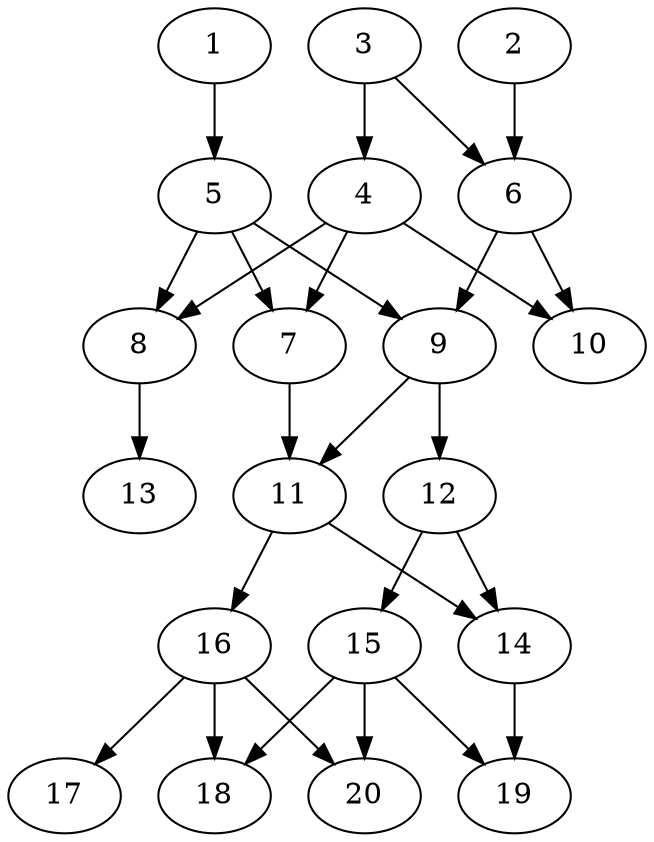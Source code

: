 // DAG automatically generated by daggen at Thu Oct  3 13:58:42 2019
// ./daggen --dot -n 20 --ccr 0.4 --fat 0.5 --regular 0.7 --density 0.6 --mindata 5242880 --maxdata 52428800 
digraph G {
  1 [size="97167360", alpha="0.16", expect_size="38866944"] 
  1 -> 5 [size ="38866944"]
  2 [size="112911360", alpha="0.20", expect_size="45164544"] 
  2 -> 6 [size ="45164544"]
  3 [size="78484480", alpha="0.17", expect_size="31393792"] 
  3 -> 4 [size ="31393792"]
  3 -> 6 [size ="31393792"]
  4 [size="74483200", alpha="0.14", expect_size="29793280"] 
  4 -> 7 [size ="29793280"]
  4 -> 8 [size ="29793280"]
  4 -> 10 [size ="29793280"]
  5 [size="69946880", alpha="0.04", expect_size="27978752"] 
  5 -> 7 [size ="27978752"]
  5 -> 8 [size ="27978752"]
  5 -> 9 [size ="27978752"]
  6 [size="121830400", alpha="0.10", expect_size="48732160"] 
  6 -> 9 [size ="48732160"]
  6 -> 10 [size ="48732160"]
  7 [size="95155200", alpha="0.08", expect_size="38062080"] 
  7 -> 11 [size ="38062080"]
  8 [size="123642880", alpha="0.17", expect_size="49457152"] 
  8 -> 13 [size ="49457152"]
  9 [size="102973440", alpha="0.01", expect_size="41189376"] 
  9 -> 11 [size ="41189376"]
  9 -> 12 [size ="41189376"]
  10 [size="73346560", alpha="0.09", expect_size="29338624"] 
  11 [size="23129600", alpha="0.02", expect_size="9251840"] 
  11 -> 14 [size ="9251840"]
  11 -> 16 [size ="9251840"]
  12 [size="120238080", alpha="0.12", expect_size="48095232"] 
  12 -> 14 [size ="48095232"]
  12 -> 15 [size ="48095232"]
  13 [size="118796800", alpha="0.01", expect_size="47518720"] 
  14 [size="99397120", alpha="0.07", expect_size="39758848"] 
  14 -> 19 [size ="39758848"]
  15 [size="61460480", alpha="0.18", expect_size="24584192"] 
  15 -> 18 [size ="24584192"]
  15 -> 19 [size ="24584192"]
  15 -> 20 [size ="24584192"]
  16 [size="86807040", alpha="0.17", expect_size="34722816"] 
  16 -> 17 [size ="34722816"]
  16 -> 18 [size ="34722816"]
  16 -> 20 [size ="34722816"]
  17 [size="27965440", alpha="0.07", expect_size="11186176"] 
  18 [size="78028800", alpha="0.06", expect_size="31211520"] 
  19 [size="61521920", alpha="0.09", expect_size="24608768"] 
  20 [size="64962560", alpha="0.19", expect_size="25985024"] 
}
